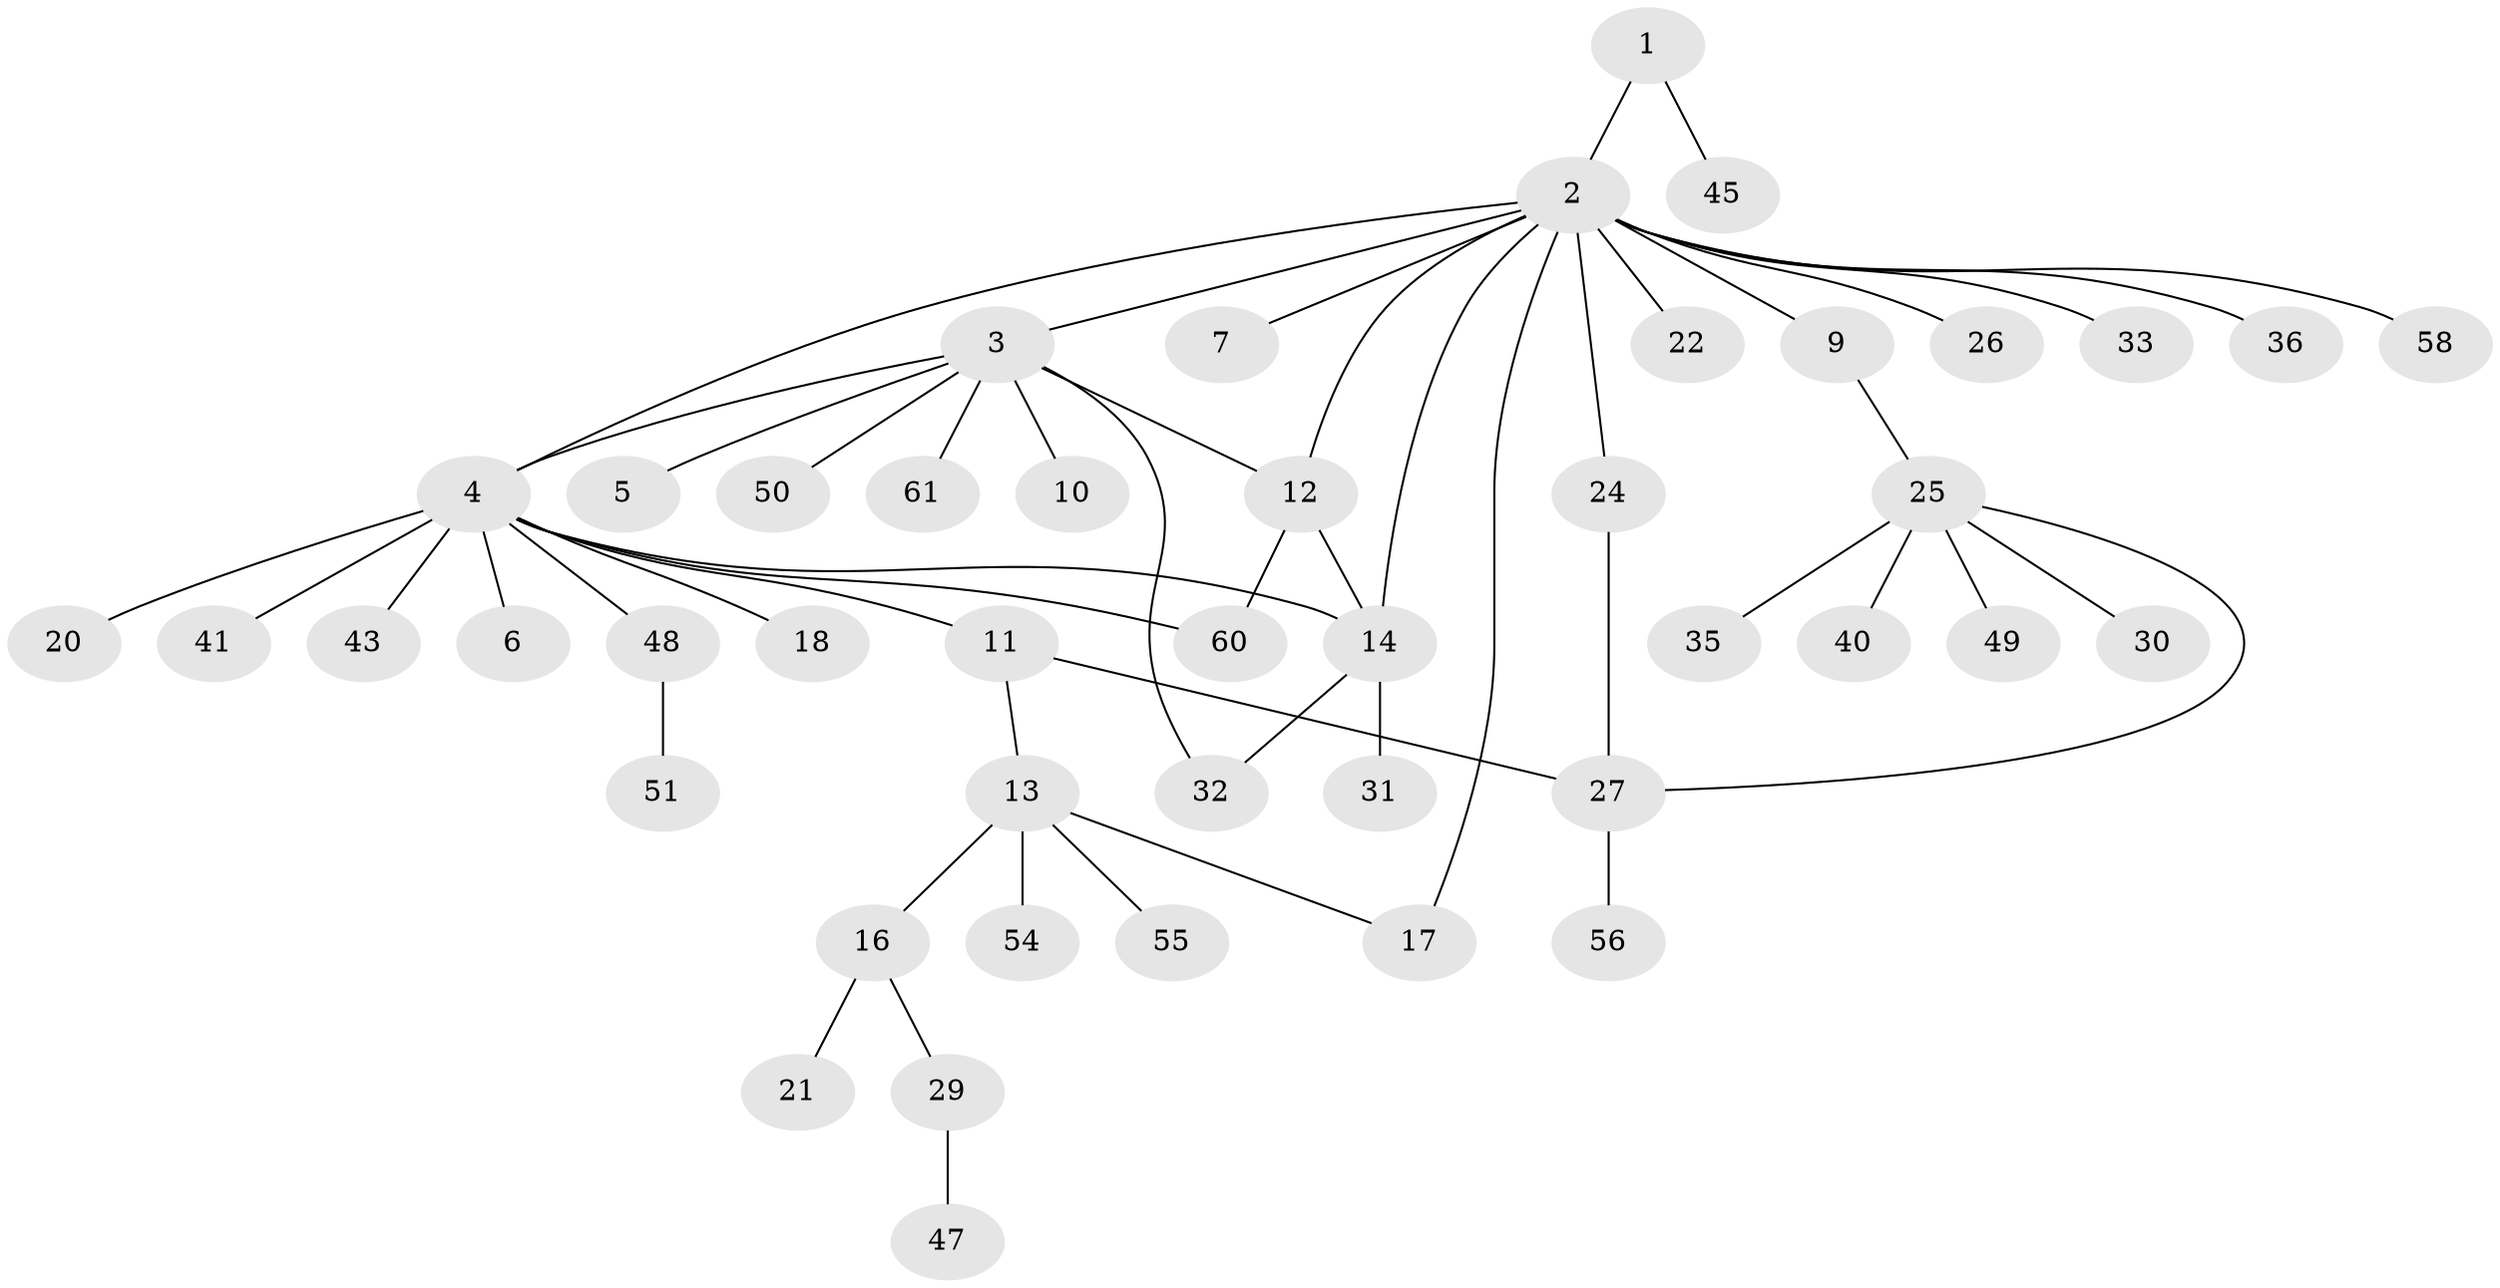 // Generated by graph-tools (version 1.1) at 2025/23/03/03/25 07:23:52]
// undirected, 45 vertices, 53 edges
graph export_dot {
graph [start="1"]
  node [color=gray90,style=filled];
  1 [super="+8"];
  2 [super="+19"];
  3 [super="+37"];
  4 [super="+39"];
  5 [super="+38"];
  6;
  7 [super="+42"];
  9;
  10;
  11;
  12 [super="+15"];
  13 [super="+44"];
  14 [super="+46"];
  16 [super="+23"];
  17;
  18;
  20;
  21;
  22;
  24 [super="+62"];
  25 [super="+52"];
  26;
  27 [super="+28"];
  29 [super="+53"];
  30 [super="+34"];
  31 [super="+59"];
  32;
  33;
  35;
  36;
  40;
  41;
  43;
  45;
  47;
  48 [super="+57"];
  49;
  50;
  51;
  54;
  55;
  56;
  58;
  60;
  61;
  1 -- 2;
  1 -- 45;
  2 -- 3;
  2 -- 4;
  2 -- 7;
  2 -- 9;
  2 -- 14;
  2 -- 17;
  2 -- 22;
  2 -- 24;
  2 -- 26;
  2 -- 36;
  2 -- 58;
  2 -- 33;
  2 -- 12;
  3 -- 4;
  3 -- 5;
  3 -- 10;
  3 -- 12;
  3 -- 32;
  3 -- 50;
  3 -- 61;
  4 -- 6;
  4 -- 11;
  4 -- 14;
  4 -- 18;
  4 -- 20;
  4 -- 41;
  4 -- 43;
  4 -- 48;
  4 -- 60;
  9 -- 25;
  11 -- 13;
  11 -- 27;
  12 -- 14;
  12 -- 60;
  13 -- 16;
  13 -- 17;
  13 -- 54;
  13 -- 55;
  14 -- 31;
  14 -- 32;
  16 -- 21;
  16 -- 29;
  24 -- 27;
  25 -- 30;
  25 -- 35;
  25 -- 40;
  25 -- 49;
  25 -- 27;
  27 -- 56;
  29 -- 47;
  48 -- 51;
}
